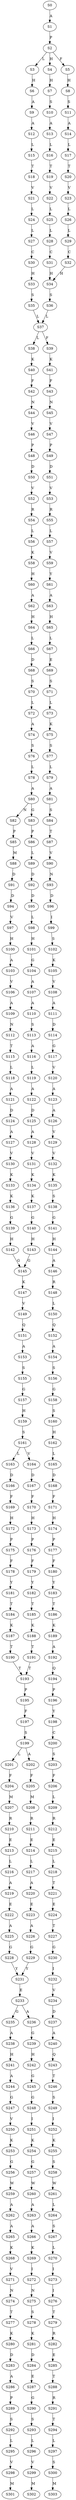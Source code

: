 strict digraph  {
	S0 -> S1 [ label = A ];
	S1 -> S2 [ label = P ];
	S2 -> S3 [ label = L ];
	S2 -> S4 [ label = H ];
	S2 -> S5 [ label = F ];
	S3 -> S6 [ label = H ];
	S4 -> S7 [ label = H ];
	S5 -> S8 [ label = H ];
	S6 -> S9 [ label = A ];
	S7 -> S10 [ label = S ];
	S8 -> S11 [ label = S ];
	S9 -> S12 [ label = A ];
	S10 -> S13 [ label = A ];
	S11 -> S14 [ label = A ];
	S12 -> S15 [ label = L ];
	S13 -> S16 [ label = L ];
	S14 -> S17 [ label = L ];
	S15 -> S18 [ label = T ];
	S16 -> S19 [ label = T ];
	S17 -> S20 [ label = T ];
	S18 -> S21 [ label = V ];
	S19 -> S22 [ label = V ];
	S20 -> S23 [ label = V ];
	S21 -> S24 [ label = L ];
	S22 -> S25 [ label = L ];
	S23 -> S26 [ label = L ];
	S24 -> S27 [ label = L ];
	S25 -> S28 [ label = L ];
	S26 -> S29 [ label = L ];
	S27 -> S30 [ label = C ];
	S28 -> S31 [ label = C ];
	S29 -> S32 [ label = C ];
	S30 -> S33 [ label = H ];
	S31 -> S34 [ label = H ];
	S32 -> S34 [ label = H ];
	S33 -> S35 [ label = S ];
	S34 -> S36 [ label = S ];
	S35 -> S37 [ label = L ];
	S36 -> S37 [ label = L ];
	S37 -> S38 [ label = L ];
	S37 -> S39 [ label = F ];
	S38 -> S40 [ label = K ];
	S39 -> S41 [ label = K ];
	S40 -> S42 [ label = F ];
	S41 -> S43 [ label = F ];
	S42 -> S44 [ label = N ];
	S43 -> S45 [ label = N ];
	S44 -> S46 [ label = V ];
	S45 -> S47 [ label = V ];
	S46 -> S48 [ label = P ];
	S47 -> S49 [ label = P ];
	S48 -> S50 [ label = D ];
	S49 -> S51 [ label = D ];
	S50 -> S52 [ label = V ];
	S51 -> S53 [ label = V ];
	S52 -> S54 [ label = R ];
	S53 -> S55 [ label = R ];
	S54 -> S56 [ label = L ];
	S55 -> S57 [ label = L ];
	S56 -> S58 [ label = K ];
	S57 -> S59 [ label = V ];
	S58 -> S60 [ label = H ];
	S59 -> S61 [ label = Y ];
	S60 -> S62 [ label = A ];
	S61 -> S63 [ label = A ];
	S62 -> S64 [ label = H ];
	S63 -> S65 [ label = H ];
	S64 -> S66 [ label = L ];
	S65 -> S67 [ label = L ];
	S66 -> S68 [ label = D ];
	S67 -> S69 [ label = E ];
	S68 -> S70 [ label = S ];
	S69 -> S71 [ label = S ];
	S70 -> S72 [ label = L ];
	S71 -> S73 [ label = L ];
	S72 -> S74 [ label = A ];
	S73 -> S75 [ label = K ];
	S74 -> S76 [ label = S ];
	S75 -> S77 [ label = S ];
	S76 -> S78 [ label = L ];
	S77 -> S79 [ label = L ];
	S78 -> S80 [ label = A ];
	S79 -> S81 [ label = A ];
	S80 -> S82 [ label = N ];
	S80 -> S83 [ label = G ];
	S81 -> S84 [ label = S ];
	S82 -> S85 [ label = P ];
	S83 -> S86 [ label = P ];
	S84 -> S87 [ label = T ];
	S85 -> S88 [ label = M ];
	S86 -> S89 [ label = L ];
	S87 -> S90 [ label = V ];
	S88 -> S91 [ label = D ];
	S89 -> S92 [ label = D ];
	S90 -> S93 [ label = N ];
	S91 -> S94 [ label = D ];
	S92 -> S95 [ label = D ];
	S93 -> S96 [ label = D ];
	S94 -> S97 [ label = V ];
	S95 -> S98 [ label = L ];
	S96 -> S99 [ label = I ];
	S97 -> S100 [ label = H ];
	S98 -> S101 [ label = H ];
	S99 -> S102 [ label = S ];
	S100 -> S103 [ label = A ];
	S101 -> S104 [ label = G ];
	S102 -> S105 [ label = K ];
	S103 -> S106 [ label = V ];
	S104 -> S107 [ label = A ];
	S105 -> S108 [ label = V ];
	S106 -> S109 [ label = A ];
	S107 -> S110 [ label = A ];
	S108 -> S111 [ label = A ];
	S109 -> S112 [ label = N ];
	S110 -> S113 [ label = S ];
	S111 -> S114 [ label = D ];
	S112 -> S115 [ label = T ];
	S113 -> S116 [ label = A ];
	S114 -> S117 [ label = G ];
	S115 -> S118 [ label = L ];
	S116 -> S119 [ label = L ];
	S117 -> S120 [ label = V ];
	S118 -> S121 [ label = A ];
	S119 -> S122 [ label = A ];
	S120 -> S123 [ label = A ];
	S121 -> S124 [ label = D ];
	S122 -> S125 [ label = D ];
	S123 -> S126 [ label = A ];
	S124 -> S127 [ label = A ];
	S125 -> S128 [ label = A ];
	S126 -> S129 [ label = V ];
	S127 -> S130 [ label = V ];
	S128 -> S131 [ label = V ];
	S129 -> S132 [ label = V ];
	S130 -> S133 [ label = K ];
	S131 -> S134 [ label = K ];
	S132 -> S135 [ label = K ];
	S133 -> S136 [ label = K ];
	S134 -> S137 [ label = K ];
	S135 -> S138 [ label = S ];
	S136 -> S139 [ label = G ];
	S137 -> S140 [ label = G ];
	S138 -> S141 [ label = G ];
	S139 -> S142 [ label = H ];
	S140 -> S143 [ label = H ];
	S141 -> S144 [ label = H ];
	S142 -> S145 [ label = G ];
	S143 -> S145 [ label = G ];
	S144 -> S146 [ label = A ];
	S145 -> S147 [ label = K ];
	S146 -> S148 [ label = R ];
	S147 -> S149 [ label = V ];
	S148 -> S150 [ label = L ];
	S149 -> S151 [ label = Q ];
	S150 -> S152 [ label = Q ];
	S151 -> S153 [ label = A ];
	S152 -> S154 [ label = A ];
	S153 -> S155 [ label = S ];
	S154 -> S156 [ label = S ];
	S155 -> S157 [ label = G ];
	S156 -> S158 [ label = G ];
	S157 -> S159 [ label = H ];
	S158 -> S160 [ label = S ];
	S159 -> S161 [ label = S ];
	S160 -> S162 [ label = H ];
	S161 -> S163 [ label = L ];
	S161 -> S164 [ label = V ];
	S162 -> S165 [ label = L ];
	S163 -> S166 [ label = D ];
	S164 -> S167 [ label = D ];
	S165 -> S168 [ label = D ];
	S166 -> S169 [ label = F ];
	S167 -> S170 [ label = F ];
	S168 -> S171 [ label = F ];
	S169 -> S172 [ label = H ];
	S170 -> S173 [ label = H ];
	S171 -> S174 [ label = H ];
	S172 -> S175 [ label = P ];
	S173 -> S176 [ label = P ];
	S174 -> S177 [ label = P ];
	S175 -> S178 [ label = F ];
	S176 -> S179 [ label = F ];
	S177 -> S180 [ label = F ];
	S178 -> S181 [ label = Y ];
	S179 -> S182 [ label = Y ];
	S180 -> S183 [ label = Y ];
	S181 -> S184 [ label = T ];
	S182 -> S185 [ label = T ];
	S183 -> S186 [ label = T ];
	S184 -> S187 [ label = K ];
	S185 -> S188 [ label = K ];
	S186 -> S189 [ label = K ];
	S187 -> S190 [ label = T ];
	S188 -> S191 [ label = T ];
	S189 -> S192 [ label = A ];
	S190 -> S193 [ label = T ];
	S191 -> S193 [ label = T ];
	S192 -> S194 [ label = Q ];
	S193 -> S195 [ label = P ];
	S194 -> S196 [ label = P ];
	S195 -> S197 [ label = F ];
	S196 -> S198 [ label = Y ];
	S197 -> S199 [ label = S ];
	S198 -> S200 [ label = C ];
	S199 -> S201 [ label = L ];
	S199 -> S202 [ label = A ];
	S200 -> S203 [ label = S ];
	S201 -> S204 [ label = F ];
	S202 -> S205 [ label = F ];
	S203 -> S206 [ label = F ];
	S204 -> S207 [ label = M ];
	S205 -> S208 [ label = M ];
	S206 -> S209 [ label = L ];
	S207 -> S210 [ label = R ];
	S208 -> S211 [ label = R ];
	S209 -> S212 [ label = R ];
	S210 -> S213 [ label = E ];
	S211 -> S214 [ label = E ];
	S212 -> S215 [ label = E ];
	S213 -> S216 [ label = L ];
	S214 -> S217 [ label = L ];
	S215 -> S218 [ label = L ];
	S216 -> S219 [ label = A ];
	S217 -> S220 [ label = A ];
	S218 -> S221 [ label = T ];
	S219 -> S222 [ label = E ];
	S220 -> S223 [ label = E ];
	S221 -> S224 [ label = E ];
	S222 -> S225 [ label = A ];
	S223 -> S226 [ label = A ];
	S224 -> S227 [ label = T ];
	S225 -> S228 [ label = G ];
	S226 -> S229 [ label = G ];
	S227 -> S230 [ label = G ];
	S228 -> S231 [ label = Y ];
	S229 -> S231 [ label = Y ];
	S230 -> S232 [ label = I ];
	S231 -> S233 [ label = E ];
	S232 -> S234 [ label = V ];
	S233 -> S235 [ label = G ];
	S233 -> S236 [ label = A ];
	S234 -> S237 [ label = D ];
	S235 -> S238 [ label = A ];
	S236 -> S239 [ label = G ];
	S237 -> S240 [ label = A ];
	S238 -> S241 [ label = H ];
	S239 -> S242 [ label = H ];
	S240 -> S243 [ label = Q ];
	S241 -> S244 [ label = A ];
	S242 -> S245 [ label = G ];
	S243 -> S246 [ label = T ];
	S244 -> S247 [ label = G ];
	S245 -> S248 [ label = G ];
	S246 -> S249 [ label = S ];
	S247 -> S250 [ label = V ];
	S248 -> S251 [ label = I ];
	S249 -> S252 [ label = I ];
	S250 -> S253 [ label = K ];
	S251 -> S254 [ label = K ];
	S252 -> S255 [ label = K ];
	S253 -> S256 [ label = G ];
	S254 -> S257 [ label = G ];
	S255 -> S258 [ label = S ];
	S256 -> S259 [ label = W ];
	S257 -> S260 [ label = W ];
	S258 -> S261 [ label = W ];
	S259 -> S262 [ label = A ];
	S260 -> S263 [ label = A ];
	S261 -> S264 [ label = L ];
	S262 -> S265 [ label = A ];
	S263 -> S266 [ label = A ];
	S264 -> S267 [ label = S ];
	S265 -> S268 [ label = K ];
	S266 -> S269 [ label = K ];
	S267 -> S270 [ label = L ];
	S268 -> S271 [ label = V ];
	S269 -> S272 [ label = I ];
	S270 -> S273 [ label = I ];
	S271 -> S274 [ label = N ];
	S272 -> S275 [ label = N ];
	S273 -> S276 [ label = I ];
	S274 -> S277 [ label = T ];
	S275 -> S278 [ label = S ];
	S276 -> S279 [ label = T ];
	S277 -> S280 [ label = K ];
	S278 -> S281 [ label = K ];
	S279 -> S282 [ label = R ];
	S280 -> S283 [ label = D ];
	S281 -> S284 [ label = D ];
	S282 -> S285 [ label = E ];
	S283 -> S286 [ label = A ];
	S284 -> S287 [ label = E ];
	S285 -> S288 [ label = T ];
	S286 -> S289 [ label = P ];
	S287 -> S290 [ label = G ];
	S288 -> S291 [ label = R ];
	S289 -> S292 [ label = S ];
	S290 -> S293 [ label = S ];
	S291 -> S294 [ label = T ];
	S292 -> S295 [ label = L ];
	S293 -> S296 [ label = L ];
	S294 -> S297 [ label = L ];
	S295 -> S298 [ label = V ];
	S296 -> S299 [ label = V ];
	S297 -> S300 [ label = S ];
	S298 -> S301 [ label = M ];
	S299 -> S302 [ label = M ];
	S300 -> S303 [ label = M ];
}
